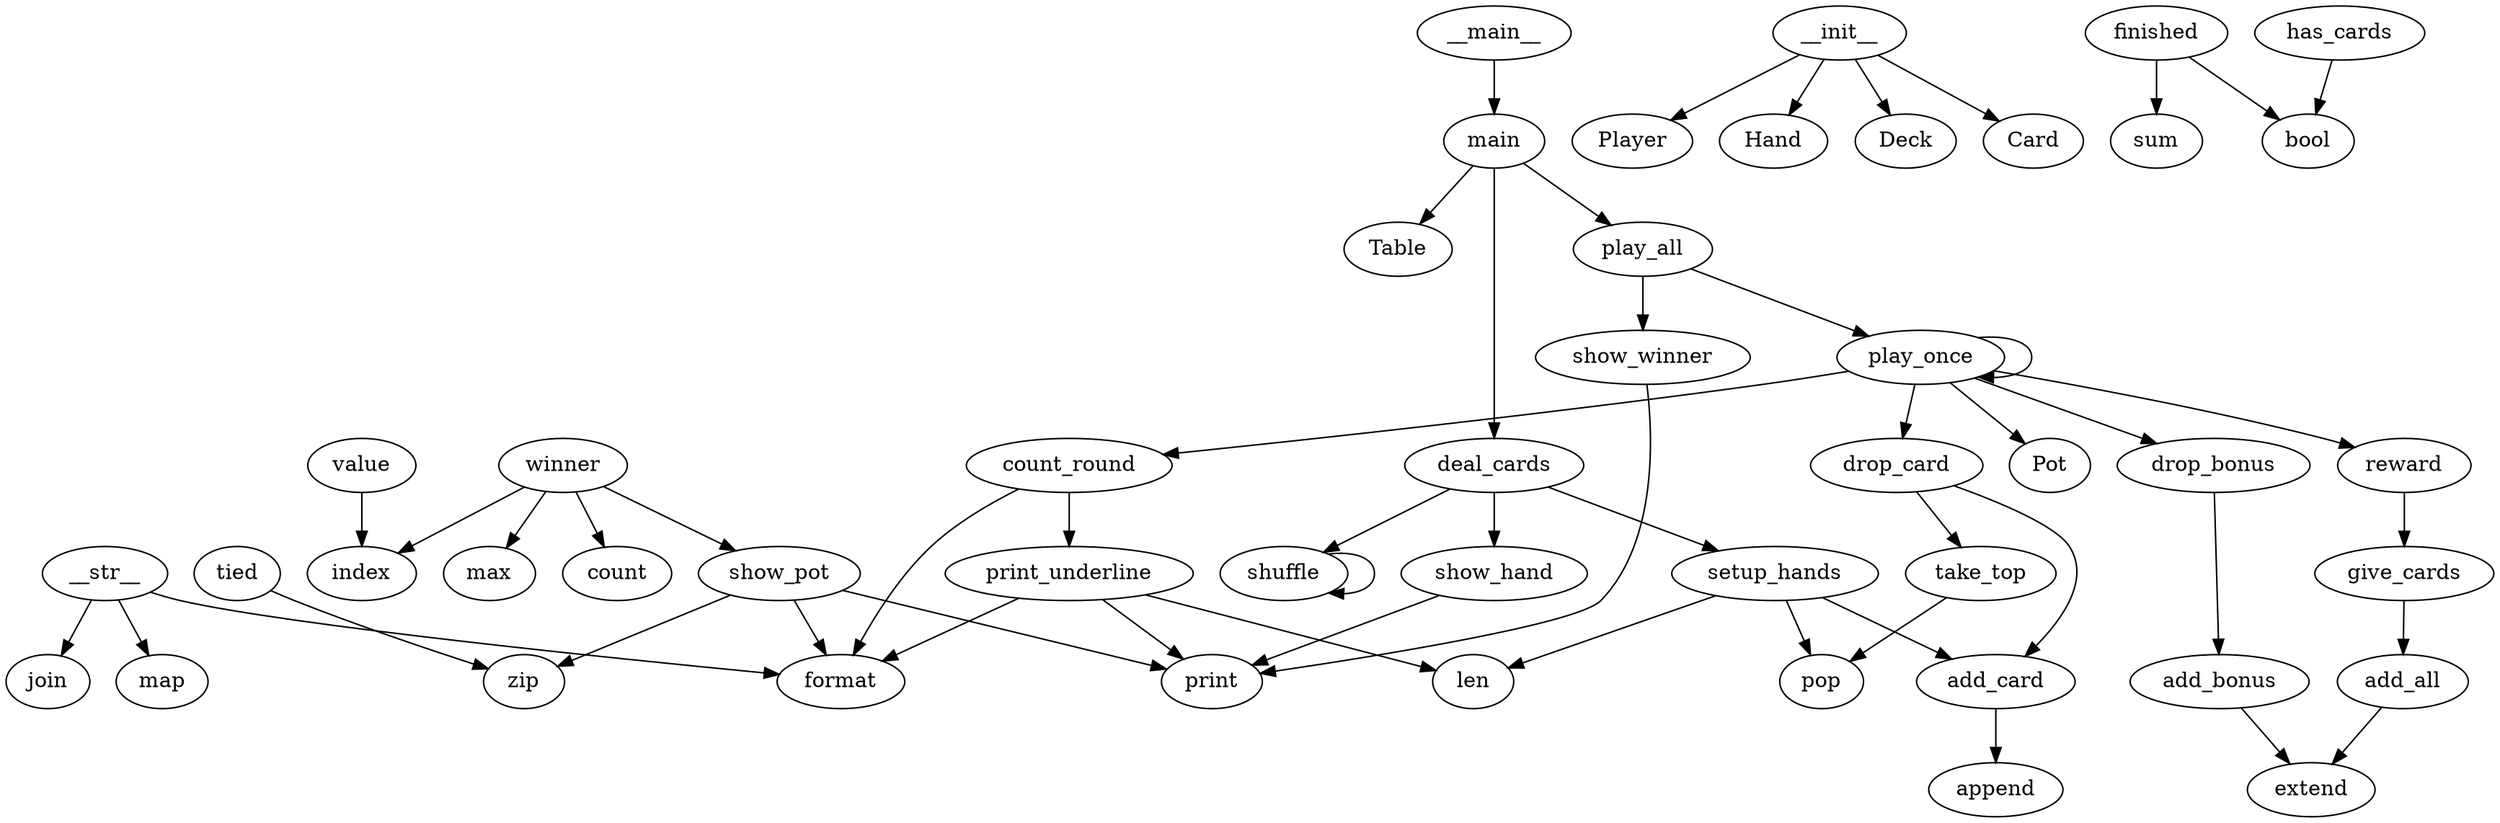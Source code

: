 digraph  {
main;
Table;
deal_cards;
play_all;
print_underline;
print;
format;
len;
__init__;
Player;
Hand;
Deck;
shuffle;
setup_hands;
show_hand;
play_once;
count_round;
Pot;
drop_card;
drop_bonus;
reward;
show_winner;
finished;
sum;
bool;
add_card;
take_top;
add_bonus;
give_cards;
add_all;
__str__;
join;
map;
append;
pop;
extend;
has_cards;
Card;
value;
index;
winner;
show_pot;
max;
count;
zip;
tied;
__main__;
main -> Table;
main -> deal_cards;
main -> play_all;
deal_cards -> shuffle;
deal_cards -> setup_hands;
deal_cards -> show_hand;
play_all -> play_once;
play_all -> show_winner;
print_underline -> print;
print_underline -> format;
print_underline -> len;
__init__ -> Player;
__init__ -> Hand;
__init__ -> Deck;
__init__ -> Card;
shuffle -> shuffle;
setup_hands -> len;
setup_hands -> add_card;
setup_hands -> pop;
show_hand -> print;
play_once -> count_round;
play_once -> Pot;
play_once -> drop_card;
play_once -> drop_bonus;
play_once -> reward;
play_once -> play_once;
count_round -> print_underline;
count_round -> format;
drop_card -> add_card;
drop_card -> take_top;
drop_bonus -> add_bonus;
reward -> give_cards;
show_winner -> print;
finished -> sum;
finished -> bool;
add_card -> append;
take_top -> pop;
add_bonus -> extend;
give_cards -> add_all;
add_all -> extend;
__str__ -> join;
__str__ -> map;
__str__ -> format;
has_cards -> bool;
value -> index;
winner -> show_pot;
winner -> max;
winner -> count;
winner -> index;
show_pot -> zip;
show_pot -> print;
show_pot -> format;
tied -> zip;
__main__ -> main;
}
